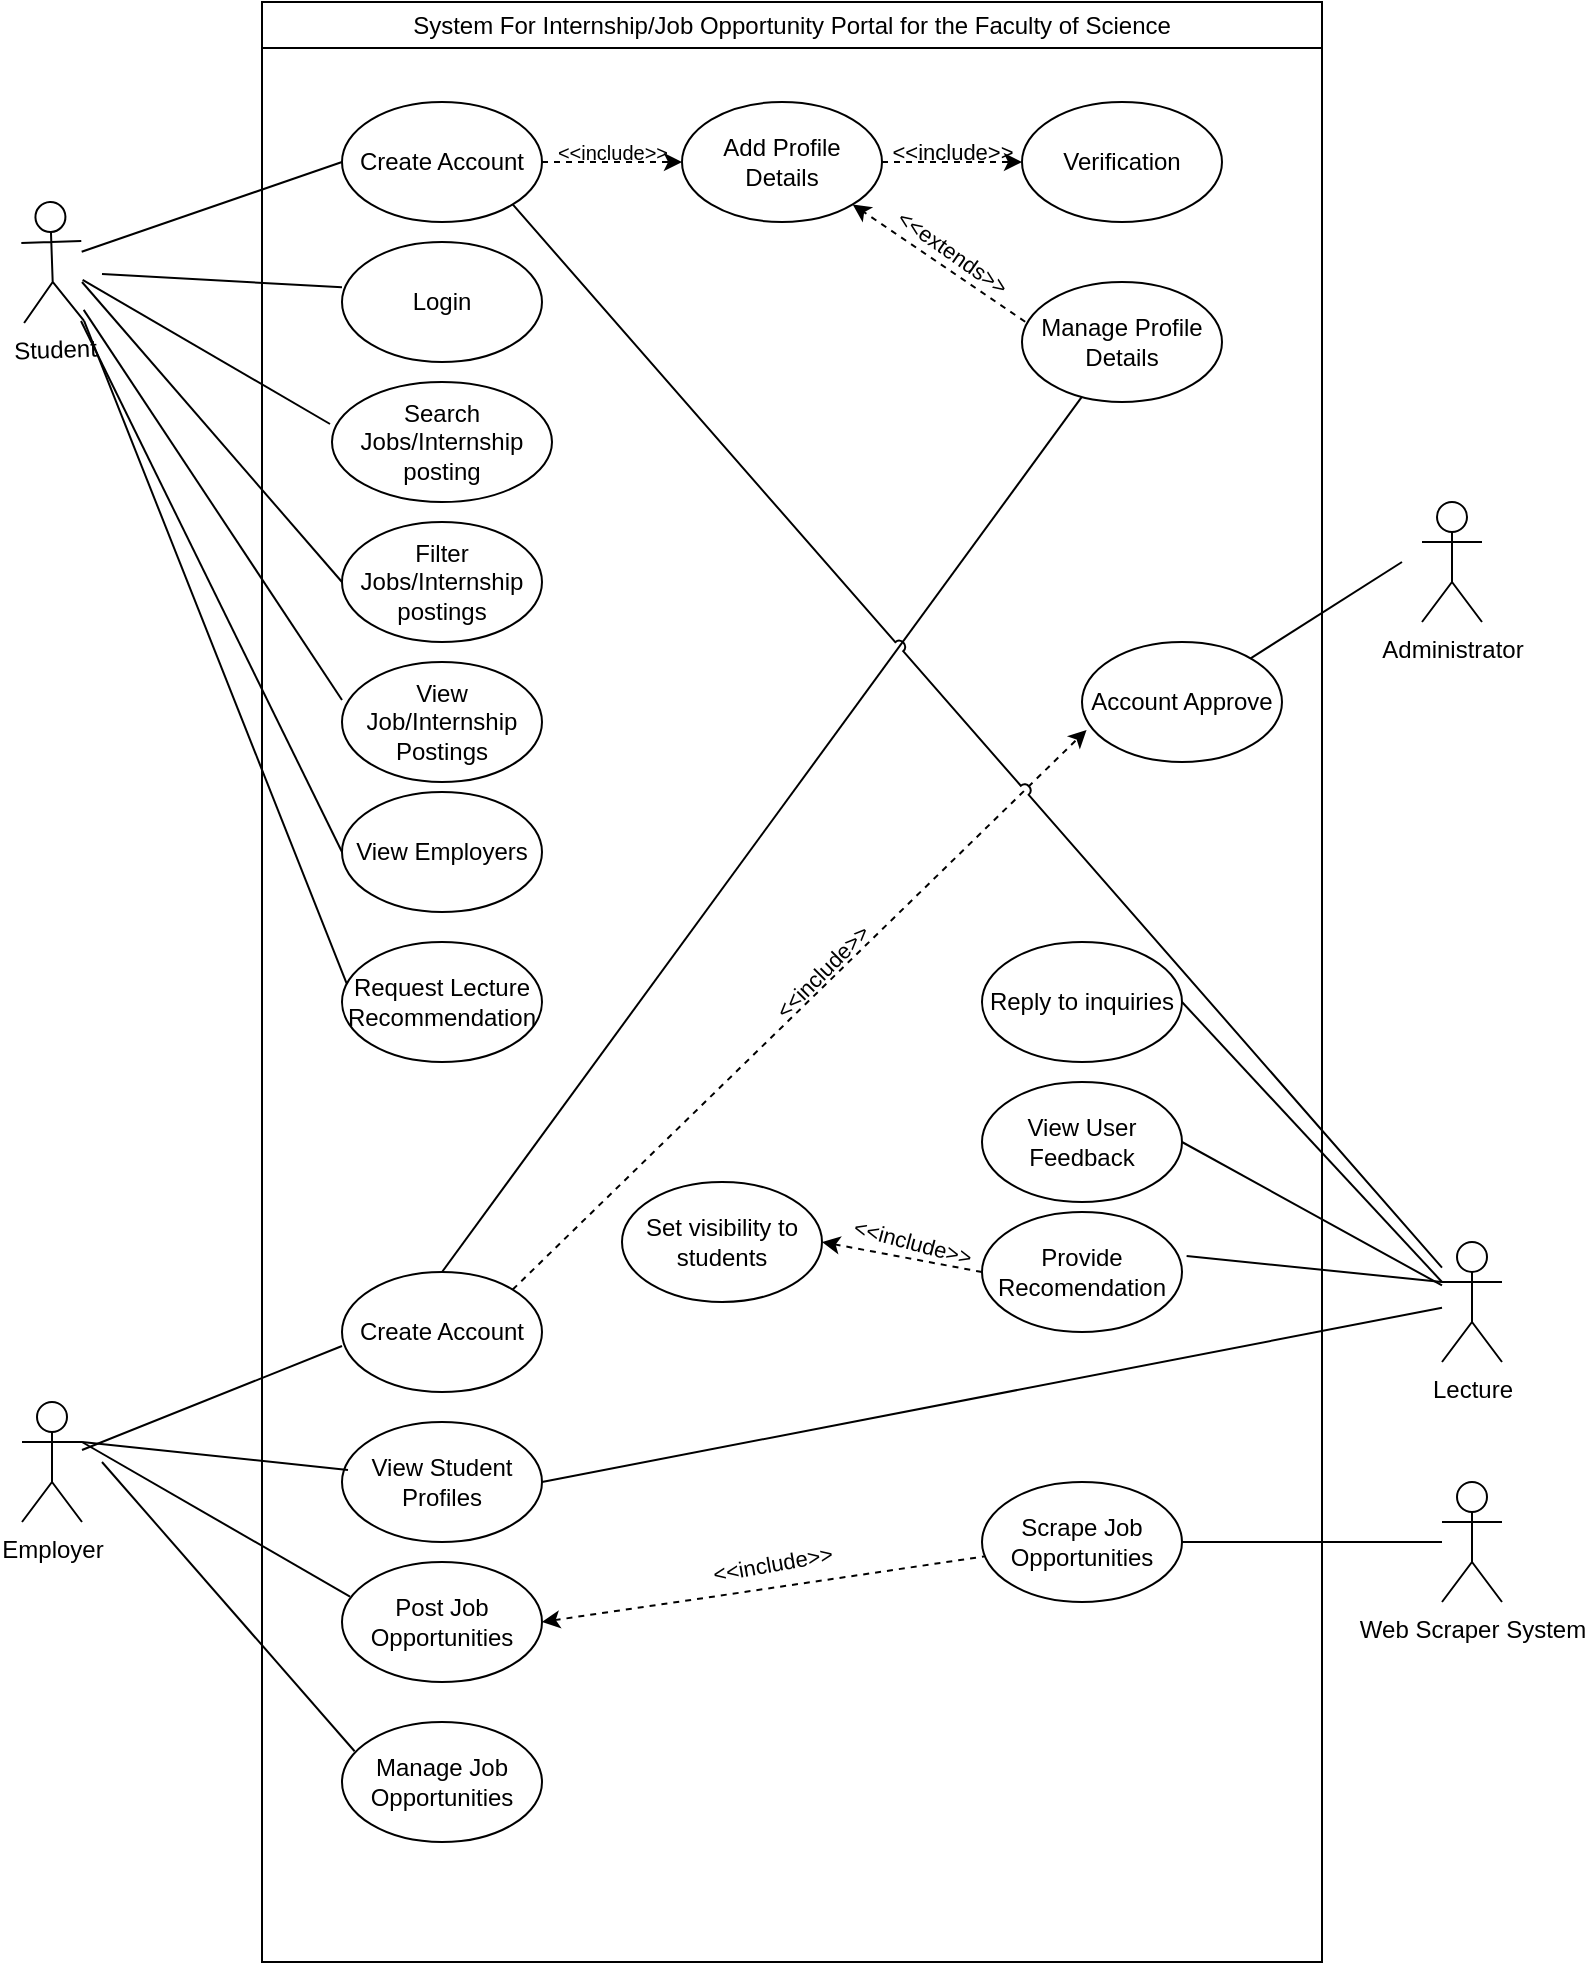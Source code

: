 <mxfile version="24.7.7">
  <diagram name="Page-1" id="mJqCjJkcsdnNDaewhTTc">
    <mxGraphModel dx="926" dy="448" grid="1" gridSize="10" guides="1" tooltips="1" connect="1" arrows="1" fold="1" page="1" pageScale="1" pageWidth="850" pageHeight="1100" math="0" shadow="0">
      <root>
        <mxCell id="0" />
        <mxCell id="1" parent="0" />
        <mxCell id="IS47KzOUH4WITXXJGDpX-1" value="System For&amp;nbsp;Internship/Job Opportunity Portal for the Faculty of Science" style="swimlane;whiteSpace=wrap;html=1;fontStyle=0" vertex="1" parent="1">
          <mxGeometry x="210" y="200" width="530" height="980" as="geometry" />
        </mxCell>
        <mxCell id="IS47KzOUH4WITXXJGDpX-2" value="Create Account" style="ellipse;whiteSpace=wrap;html=1;" vertex="1" parent="IS47KzOUH4WITXXJGDpX-1">
          <mxGeometry x="40" y="50" width="100" height="60" as="geometry" />
        </mxCell>
        <mxCell id="IS47KzOUH4WITXXJGDpX-3" value="Search Jobs/Internship posting" style="ellipse;whiteSpace=wrap;html=1;" vertex="1" parent="IS47KzOUH4WITXXJGDpX-1">
          <mxGeometry x="35" y="190" width="110" height="60" as="geometry" />
        </mxCell>
        <mxCell id="IS47KzOUH4WITXXJGDpX-4" value="Add Profile Details" style="ellipse;whiteSpace=wrap;html=1;" vertex="1" parent="IS47KzOUH4WITXXJGDpX-1">
          <mxGeometry x="210" y="50" width="100" height="60" as="geometry" />
        </mxCell>
        <mxCell id="IS47KzOUH4WITXXJGDpX-5" value="Filter Jobs/Internship postings" style="ellipse;whiteSpace=wrap;html=1;" vertex="1" parent="IS47KzOUH4WITXXJGDpX-1">
          <mxGeometry x="40" y="260" width="100" height="60" as="geometry" />
        </mxCell>
        <mxCell id="IS47KzOUH4WITXXJGDpX-6" value="View Job/Internship Postings" style="ellipse;whiteSpace=wrap;html=1;" vertex="1" parent="IS47KzOUH4WITXXJGDpX-1">
          <mxGeometry x="40" y="330" width="100" height="60" as="geometry" />
        </mxCell>
        <mxCell id="IS47KzOUH4WITXXJGDpX-7" value="Request Lecture Recommendation" style="ellipse;whiteSpace=wrap;html=1;" vertex="1" parent="IS47KzOUH4WITXXJGDpX-1">
          <mxGeometry x="40" y="470" width="100" height="60" as="geometry" />
        </mxCell>
        <mxCell id="IS47KzOUH4WITXXJGDpX-8" value="" style="endArrow=classic;dashed=1;html=1;rounded=0;exitX=1;exitY=0.5;exitDx=0;exitDy=0;strokeColor=default;startArrow=none;startFill=0;endFill=1;" edge="1" parent="IS47KzOUH4WITXXJGDpX-1" source="IS47KzOUH4WITXXJGDpX-2">
          <mxGeometry width="50" height="50" relative="1" as="geometry">
            <mxPoint x="140" y="80" as="sourcePoint" />
            <mxPoint x="210" y="80" as="targetPoint" />
          </mxGeometry>
        </mxCell>
        <mxCell id="IS47KzOUH4WITXXJGDpX-9" value="&amp;lt;&amp;lt;include&amp;gt;&amp;gt;" style="text;html=1;align=center;verticalAlign=middle;resizable=0;points=[];autosize=1;strokeColor=none;fillColor=none;fontSize=10;" vertex="1" parent="IS47KzOUH4WITXXJGDpX-1">
          <mxGeometry x="135" y="60" width="80" height="30" as="geometry" />
        </mxCell>
        <mxCell id="IS47KzOUH4WITXXJGDpX-10" value="" style="endArrow=classic;dashed=1;html=1;rounded=0;exitX=0;exitY=0.5;exitDx=0;exitDy=0;entryX=1;entryY=0.5;entryDx=0;entryDy=0;startArrow=none;startFill=0;endFill=1;" edge="1" parent="IS47KzOUH4WITXXJGDpX-1" source="IS47KzOUH4WITXXJGDpX-27" target="IS47KzOUH4WITXXJGDpX-20">
          <mxGeometry width="50" height="50" relative="1" as="geometry">
            <mxPoint x="176" y="253" as="sourcePoint" />
            <mxPoint x="410" y="740" as="targetPoint" />
          </mxGeometry>
        </mxCell>
        <mxCell id="IS47KzOUH4WITXXJGDpX-11" value="&amp;lt;&amp;lt;include&amp;gt;&amp;gt;" style="text;html=1;align=center;verticalAlign=middle;resizable=0;points=[];autosize=1;strokeColor=none;fillColor=none;rotation=0;fontSize=11;" vertex="1" parent="IS47KzOUH4WITXXJGDpX-1">
          <mxGeometry x="305" y="60" width="80" height="30" as="geometry" />
        </mxCell>
        <mxCell id="IS47KzOUH4WITXXJGDpX-12" value="" style="endArrow=classic;dashed=1;html=1;rounded=0;entryX=1;entryY=1;entryDx=0;entryDy=0;exitX=0.016;exitY=0.331;exitDx=0;exitDy=0;exitPerimeter=0;startArrow=none;startFill=0;endFill=1;" edge="1" parent="IS47KzOUH4WITXXJGDpX-1" source="IS47KzOUH4WITXXJGDpX-24" target="IS47KzOUH4WITXXJGDpX-4">
          <mxGeometry width="50" height="50" relative="1" as="geometry">
            <mxPoint x="204" y="291.98" as="sourcePoint" />
            <mxPoint x="450" y="450" as="targetPoint" />
          </mxGeometry>
        </mxCell>
        <mxCell id="IS47KzOUH4WITXXJGDpX-13" value="&amp;lt;&amp;lt;include&amp;gt;&amp;gt;" style="text;html=1;align=center;verticalAlign=middle;resizable=0;points=[];autosize=1;strokeColor=none;fillColor=none;rotation=15;fontSize=11;" vertex="1" parent="IS47KzOUH4WITXXJGDpX-1">
          <mxGeometry x="285" y="605" width="80" height="30" as="geometry" />
        </mxCell>
        <mxCell id="IS47KzOUH4WITXXJGDpX-14" value="&amp;lt;&amp;lt;include&amp;gt;&amp;gt;" style="text;html=1;align=center;verticalAlign=middle;resizable=0;points=[];autosize=1;strokeColor=none;fillColor=none;rotation=-45;fontSize=11;" vertex="1" parent="IS47KzOUH4WITXXJGDpX-1">
          <mxGeometry x="240" y="470" width="80" height="30" as="geometry" />
        </mxCell>
        <mxCell id="IS47KzOUH4WITXXJGDpX-53" style="rounded=0;orthogonalLoop=1;jettySize=auto;html=1;exitX=0.5;exitY=0;exitDx=0;exitDy=0;endArrow=none;endFill=0;" edge="1" parent="IS47KzOUH4WITXXJGDpX-1" source="IS47KzOUH4WITXXJGDpX-15" target="IS47KzOUH4WITXXJGDpX-24">
          <mxGeometry relative="1" as="geometry" />
        </mxCell>
        <mxCell id="IS47KzOUH4WITXXJGDpX-15" value="Create Account" style="ellipse;whiteSpace=wrap;html=1;" vertex="1" parent="IS47KzOUH4WITXXJGDpX-1">
          <mxGeometry x="40" y="635" width="100" height="60" as="geometry" />
        </mxCell>
        <mxCell id="IS47KzOUH4WITXXJGDpX-16" value="View Student Profiles" style="ellipse;whiteSpace=wrap;html=1;" vertex="1" parent="IS47KzOUH4WITXXJGDpX-1">
          <mxGeometry x="40" y="710" width="100" height="60" as="geometry" />
        </mxCell>
        <mxCell id="IS47KzOUH4WITXXJGDpX-17" value="Post Job Opportunities" style="ellipse;whiteSpace=wrap;html=1;" vertex="1" parent="IS47KzOUH4WITXXJGDpX-1">
          <mxGeometry x="40" y="780" width="100" height="60" as="geometry" />
        </mxCell>
        <mxCell id="IS47KzOUH4WITXXJGDpX-19" value="" style="endArrow=classic;dashed=1;html=1;rounded=0;exitX=1;exitY=0;exitDx=0;exitDy=0;entryX=0.023;entryY=0.733;entryDx=0;entryDy=0;entryPerimeter=0;startArrow=none;startFill=0;jumpStyle=gap;endFill=1;" edge="1" parent="IS47KzOUH4WITXXJGDpX-1" source="IS47KzOUH4WITXXJGDpX-15" target="IS47KzOUH4WITXXJGDpX-29">
          <mxGeometry width="50" height="50" relative="1" as="geometry">
            <mxPoint x="166" y="193" as="sourcePoint" />
            <mxPoint x="213" y="308" as="targetPoint" />
          </mxGeometry>
        </mxCell>
        <mxCell id="IS47KzOUH4WITXXJGDpX-20" value="Set visibility to students" style="ellipse;whiteSpace=wrap;html=1;" vertex="1" parent="IS47KzOUH4WITXXJGDpX-1">
          <mxGeometry x="180" y="590" width="100" height="60" as="geometry" />
        </mxCell>
        <mxCell id="IS47KzOUH4WITXXJGDpX-21" value="Login" style="ellipse;whiteSpace=wrap;html=1;" vertex="1" parent="IS47KzOUH4WITXXJGDpX-1">
          <mxGeometry x="40" y="120" width="100" height="60" as="geometry" />
        </mxCell>
        <mxCell id="IS47KzOUH4WITXXJGDpX-22" value="Verification" style="ellipse;whiteSpace=wrap;html=1;" vertex="1" parent="IS47KzOUH4WITXXJGDpX-1">
          <mxGeometry x="380" y="50" width="100" height="60" as="geometry" />
        </mxCell>
        <mxCell id="IS47KzOUH4WITXXJGDpX-23" value="" style="endArrow=classic;dashed=1;html=1;rounded=0;exitX=1;exitY=0.5;exitDx=0;exitDy=0;entryX=0;entryY=0.5;entryDx=0;entryDy=0;startArrow=none;startFill=0;endFill=1;" edge="1" parent="IS47KzOUH4WITXXJGDpX-1" source="IS47KzOUH4WITXXJGDpX-4" target="IS47KzOUH4WITXXJGDpX-22">
          <mxGeometry width="50" height="50" relative="1" as="geometry">
            <mxPoint x="146" y="233" as="sourcePoint" />
            <mxPoint x="224.485" y="268.883" as="targetPoint" />
            <Array as="points">
              <mxPoint x="350" y="80" />
            </Array>
          </mxGeometry>
        </mxCell>
        <mxCell id="IS47KzOUH4WITXXJGDpX-24" value="Manage Profile Details" style="ellipse;whiteSpace=wrap;html=1;" vertex="1" parent="IS47KzOUH4WITXXJGDpX-1">
          <mxGeometry x="380" y="140" width="100" height="60" as="geometry" />
        </mxCell>
        <mxCell id="IS47KzOUH4WITXXJGDpX-25" value="&amp;lt;&amp;lt;extends&amp;gt;&amp;gt;" style="text;html=1;align=center;verticalAlign=middle;resizable=0;points=[];autosize=1;strokeColor=none;fillColor=none;rotation=35;fontSize=11;" vertex="1" parent="IS47KzOUH4WITXXJGDpX-1">
          <mxGeometry x="300" y="110" width="90" height="30" as="geometry" />
        </mxCell>
        <mxCell id="IS47KzOUH4WITXXJGDpX-27" value="Provide Recomendation" style="ellipse;whiteSpace=wrap;html=1;" vertex="1" parent="IS47KzOUH4WITXXJGDpX-1">
          <mxGeometry x="360" y="605" width="100" height="60" as="geometry" />
        </mxCell>
        <mxCell id="IS47KzOUH4WITXXJGDpX-28" value="Manage Job Opportunities" style="ellipse;whiteSpace=wrap;html=1;" vertex="1" parent="IS47KzOUH4WITXXJGDpX-1">
          <mxGeometry x="40" y="860" width="100" height="60" as="geometry" />
        </mxCell>
        <mxCell id="IS47KzOUH4WITXXJGDpX-29" value="Account Approve" style="ellipse;whiteSpace=wrap;html=1;" vertex="1" parent="IS47KzOUH4WITXXJGDpX-1">
          <mxGeometry x="410" y="320" width="100" height="60" as="geometry" />
        </mxCell>
        <mxCell id="IS47KzOUH4WITXXJGDpX-30" value="Scrape Job Opportunities" style="ellipse;whiteSpace=wrap;html=1;" vertex="1" parent="IS47KzOUH4WITXXJGDpX-1">
          <mxGeometry x="360" y="740" width="100" height="60" as="geometry" />
        </mxCell>
        <mxCell id="IS47KzOUH4WITXXJGDpX-51" value="View Employers" style="ellipse;whiteSpace=wrap;html=1;" vertex="1" parent="IS47KzOUH4WITXXJGDpX-1">
          <mxGeometry x="40" y="395" width="100" height="60" as="geometry" />
        </mxCell>
        <mxCell id="IS47KzOUH4WITXXJGDpX-55" value="View User Feedback" style="ellipse;whiteSpace=wrap;html=1;" vertex="1" parent="IS47KzOUH4WITXXJGDpX-1">
          <mxGeometry x="360" y="540" width="100" height="60" as="geometry" />
        </mxCell>
        <mxCell id="IS47KzOUH4WITXXJGDpX-61" value="" style="endArrow=none;dashed=1;html=1;rounded=0;exitX=1;exitY=0.5;exitDx=0;exitDy=0;startArrow=classic;startFill=1;jumpStyle=gap;endFill=0;" edge="1" parent="IS47KzOUH4WITXXJGDpX-1" source="IS47KzOUH4WITXXJGDpX-17" target="IS47KzOUH4WITXXJGDpX-30">
          <mxGeometry width="50" height="50" relative="1" as="geometry">
            <mxPoint x="135" y="654" as="sourcePoint" />
            <mxPoint x="422" y="374" as="targetPoint" />
          </mxGeometry>
        </mxCell>
        <mxCell id="IS47KzOUH4WITXXJGDpX-60" value="&amp;lt;&amp;lt;include&amp;gt;&amp;gt;" style="text;html=1;align=center;verticalAlign=middle;resizable=0;points=[];autosize=1;strokeColor=none;fillColor=none;rotation=-10;fontSize=11;" vertex="1" parent="IS47KzOUH4WITXXJGDpX-1">
          <mxGeometry x="215" y="766" width="80" height="30" as="geometry" />
        </mxCell>
        <mxCell id="IS47KzOUH4WITXXJGDpX-65" value="Reply to inquiries" style="ellipse;whiteSpace=wrap;html=1;" vertex="1" parent="IS47KzOUH4WITXXJGDpX-1">
          <mxGeometry x="360" y="470" width="100" height="60" as="geometry" />
        </mxCell>
        <mxCell id="IS47KzOUH4WITXXJGDpX-31" value="Student" style="shape=umlActor;verticalLabelPosition=bottom;verticalAlign=top;html=1;outlineConnect=0;rotation=-2;" vertex="1" parent="1">
          <mxGeometry x="90" y="300" width="30" height="60" as="geometry" />
        </mxCell>
        <mxCell id="IS47KzOUH4WITXXJGDpX-32" value="Employer" style="shape=umlActor;verticalLabelPosition=bottom;verticalAlign=top;html=1;outlineConnect=0;" vertex="1" parent="1">
          <mxGeometry x="90" y="900" width="30" height="60" as="geometry" />
        </mxCell>
        <mxCell id="IS47KzOUH4WITXXJGDpX-33" value="" style="endArrow=none;html=1;rounded=0;entryX=0;entryY=0.5;entryDx=0;entryDy=0;endFill=0;" edge="1" parent="1" source="IS47KzOUH4WITXXJGDpX-31" target="IS47KzOUH4WITXXJGDpX-2">
          <mxGeometry width="50" height="50" relative="1" as="geometry">
            <mxPoint x="400" y="280" as="sourcePoint" />
            <mxPoint x="420" y="240" as="targetPoint" />
            <Array as="points" />
          </mxGeometry>
        </mxCell>
        <mxCell id="IS47KzOUH4WITXXJGDpX-34" value="" style="endArrow=none;html=1;rounded=0;entryX=-0.009;entryY=0.35;entryDx=0;entryDy=0;entryPerimeter=0;endFill=0;" edge="1" parent="1" source="IS47KzOUH4WITXXJGDpX-31" target="IS47KzOUH4WITXXJGDpX-3">
          <mxGeometry width="50" height="50" relative="1" as="geometry">
            <mxPoint x="130" y="333" as="sourcePoint" />
            <mxPoint x="280" y="370" as="targetPoint" />
            <Array as="points" />
          </mxGeometry>
        </mxCell>
        <mxCell id="IS47KzOUH4WITXXJGDpX-35" value="" style="endArrow=none;html=1;rounded=0;entryX=0;entryY=0.5;entryDx=0;entryDy=0;endFill=0;" edge="1" parent="1" target="IS47KzOUH4WITXXJGDpX-5">
          <mxGeometry width="50" height="50" relative="1" as="geometry">
            <mxPoint x="120" y="340" as="sourcePoint" />
            <mxPoint x="270" y="440" as="targetPoint" />
            <Array as="points" />
          </mxGeometry>
        </mxCell>
        <mxCell id="IS47KzOUH4WITXXJGDpX-36" value="" style="endArrow=none;html=1;rounded=0;entryX=0;entryY=0.317;entryDx=0;entryDy=0;entryPerimeter=0;endFill=0;" edge="1" parent="1" source="IS47KzOUH4WITXXJGDpX-31" target="IS47KzOUH4WITXXJGDpX-6">
          <mxGeometry width="50" height="50" relative="1" as="geometry">
            <mxPoint x="140" y="353" as="sourcePoint" />
            <mxPoint x="300" y="390" as="targetPoint" />
            <Array as="points" />
          </mxGeometry>
        </mxCell>
        <mxCell id="IS47KzOUH4WITXXJGDpX-37" value="" style="endArrow=none;html=1;rounded=0;exitX=1;exitY=1;exitDx=0;exitDy=0;exitPerimeter=0;endFill=0;entryX=0.023;entryY=0.344;entryDx=0;entryDy=0;entryPerimeter=0;" edge="1" parent="1" source="IS47KzOUH4WITXXJGDpX-31" target="IS47KzOUH4WITXXJGDpX-7">
          <mxGeometry width="50" height="50" relative="1" as="geometry">
            <mxPoint x="150" y="363" as="sourcePoint" />
            <mxPoint x="260" y="690" as="targetPoint" />
            <Array as="points" />
          </mxGeometry>
        </mxCell>
        <mxCell id="IS47KzOUH4WITXXJGDpX-38" value="" style="endArrow=none;html=1;rounded=0;entryX=0;entryY=0.617;entryDx=0;entryDy=0;entryPerimeter=0;endFill=0;startArrow=none;startFill=0;" edge="1" parent="1" source="IS47KzOUH4WITXXJGDpX-32" target="IS47KzOUH4WITXXJGDpX-15">
          <mxGeometry width="50" height="50" relative="1" as="geometry">
            <mxPoint x="110" y="740" as="sourcePoint" />
            <mxPoint x="289" y="649" as="targetPoint" />
            <Array as="points" />
          </mxGeometry>
        </mxCell>
        <mxCell id="IS47KzOUH4WITXXJGDpX-40" value="" style="endArrow=none;html=1;rounded=0;entryX=0.03;entryY=0.4;entryDx=0;entryDy=0;entryPerimeter=0;exitX=1;exitY=0.333;exitDx=0;exitDy=0;exitPerimeter=0;endFill=0;startArrow=none;startFill=0;" edge="1" parent="1" source="IS47KzOUH4WITXXJGDpX-32" target="IS47KzOUH4WITXXJGDpX-16">
          <mxGeometry width="50" height="50" relative="1" as="geometry">
            <mxPoint x="140" y="940" as="sourcePoint" />
            <mxPoint x="300" y="837" as="targetPoint" />
            <Array as="points" />
          </mxGeometry>
        </mxCell>
        <mxCell id="IS47KzOUH4WITXXJGDpX-41" value="" style="endArrow=none;html=1;rounded=0;entryX=0.04;entryY=0.288;entryDx=0;entryDy=0;entryPerimeter=0;endFill=0;startArrow=none;startFill=0;" edge="1" parent="1" target="IS47KzOUH4WITXXJGDpX-17">
          <mxGeometry width="50" height="50" relative="1" as="geometry">
            <mxPoint x="120" y="920" as="sourcePoint" />
            <mxPoint x="310" y="847" as="targetPoint" />
            <Array as="points" />
          </mxGeometry>
        </mxCell>
        <mxCell id="IS47KzOUH4WITXXJGDpX-42" value="Lecture" style="shape=umlActor;verticalLabelPosition=bottom;verticalAlign=top;html=1;outlineConnect=0;" vertex="1" parent="1">
          <mxGeometry x="800" y="820" width="30" height="60" as="geometry" />
        </mxCell>
        <mxCell id="IS47KzOUH4WITXXJGDpX-43" value="" style="endArrow=none;html=1;rounded=0;entryX=1;entryY=1;entryDx=0;entryDy=0;jumpStyle=arc;endFill=0;" edge="1" parent="1" source="IS47KzOUH4WITXXJGDpX-42" target="IS47KzOUH4WITXXJGDpX-2">
          <mxGeometry width="50" height="50" relative="1" as="geometry">
            <mxPoint x="130" y="930" as="sourcePoint" />
            <mxPoint x="690" y="620" as="targetPoint" />
            <Array as="points" />
          </mxGeometry>
        </mxCell>
        <mxCell id="IS47KzOUH4WITXXJGDpX-44" value="" style="endArrow=none;html=1;rounded=0;entryX=0;entryY=0.378;entryDx=0;entryDy=0;entryPerimeter=0;endFill=0;" edge="1" parent="1" target="IS47KzOUH4WITXXJGDpX-21">
          <mxGeometry width="50" height="50" relative="1" as="geometry">
            <mxPoint x="130" y="336" as="sourcePoint" />
            <mxPoint x="276" y="301" as="targetPoint" />
            <Array as="points" />
          </mxGeometry>
        </mxCell>
        <mxCell id="IS47KzOUH4WITXXJGDpX-45" value="" style="endArrow=none;html=1;rounded=0;entryX=1;entryY=0.5;entryDx=0;entryDy=0;endFill=0;startArrow=none;startFill=0;" edge="1" parent="1" source="IS47KzOUH4WITXXJGDpX-42" target="IS47KzOUH4WITXXJGDpX-16">
          <mxGeometry width="50" height="50" relative="1" as="geometry">
            <mxPoint x="830" y="931" as="sourcePoint" />
            <mxPoint x="470" y="830" as="targetPoint" />
            <Array as="points" />
          </mxGeometry>
        </mxCell>
        <mxCell id="IS47KzOUH4WITXXJGDpX-46" value="" style="endArrow=none;html=1;rounded=0;entryX=0.063;entryY=0.244;entryDx=0;entryDy=0;entryPerimeter=0;endFill=0;startArrow=none;startFill=0;" edge="1" parent="1" target="IS47KzOUH4WITXXJGDpX-28">
          <mxGeometry width="50" height="50" relative="1" as="geometry">
            <mxPoint x="130" y="930" as="sourcePoint" />
            <mxPoint x="284" y="1000" as="targetPoint" />
            <Array as="points" />
          </mxGeometry>
        </mxCell>
        <mxCell id="IS47KzOUH4WITXXJGDpX-47" value="Administrator" style="shape=umlActor;verticalLabelPosition=bottom;verticalAlign=top;html=1;outlineConnect=0;" vertex="1" parent="1">
          <mxGeometry x="790" y="450" width="30" height="60" as="geometry" />
        </mxCell>
        <mxCell id="IS47KzOUH4WITXXJGDpX-49" value="" style="endArrow=none;html=1;rounded=0;entryX=1;entryY=0.5;entryDx=0;entryDy=0;endFill=0;startArrow=none;startFill=0;" edge="1" parent="1" source="IS47KzOUH4WITXXJGDpX-54" target="IS47KzOUH4WITXXJGDpX-30">
          <mxGeometry width="50" height="50" relative="1" as="geometry">
            <mxPoint x="770" y="1070" as="sourcePoint" />
            <mxPoint x="380" y="950" as="targetPoint" />
            <Array as="points" />
          </mxGeometry>
        </mxCell>
        <mxCell id="IS47KzOUH4WITXXJGDpX-50" value="" style="endArrow=none;html=1;rounded=0;endFill=0;" edge="1" parent="1" target="IS47KzOUH4WITXXJGDpX-29">
          <mxGeometry width="50" height="50" relative="1" as="geometry">
            <mxPoint x="780" y="480" as="sourcePoint" />
            <mxPoint x="366" y="311" as="targetPoint" />
            <Array as="points" />
          </mxGeometry>
        </mxCell>
        <mxCell id="IS47KzOUH4WITXXJGDpX-26" value="" style="endArrow=none;html=1;rounded=0;entryX=1.023;entryY=0.367;entryDx=0;entryDy=0;entryPerimeter=0;exitX=0;exitY=0.333;exitDx=0;exitDy=0;exitPerimeter=0;endFill=0;startArrow=none;startFill=0;" edge="1" parent="1" target="IS47KzOUH4WITXXJGDpX-27" source="IS47KzOUH4WITXXJGDpX-42">
          <mxGeometry width="50" height="50" relative="1" as="geometry">
            <mxPoint x="770" y="840" as="sourcePoint" />
            <mxPoint x="835" y="1371" as="targetPoint" />
            <Array as="points" />
          </mxGeometry>
        </mxCell>
        <mxCell id="IS47KzOUH4WITXXJGDpX-52" style="rounded=0;orthogonalLoop=1;jettySize=auto;html=1;exitX=0;exitY=0.5;exitDx=0;exitDy=0;startArrow=none;startFill=0;endArrow=none;endFill=0;" edge="1" parent="1" source="IS47KzOUH4WITXXJGDpX-51" target="IS47KzOUH4WITXXJGDpX-31">
          <mxGeometry relative="1" as="geometry" />
        </mxCell>
        <mxCell id="IS47KzOUH4WITXXJGDpX-54" value="Web Scraper System" style="shape=umlActor;verticalLabelPosition=bottom;verticalAlign=top;html=1;outlineConnect=0;" vertex="1" parent="1">
          <mxGeometry x="800" y="940" width="30" height="60" as="geometry" />
        </mxCell>
        <mxCell id="IS47KzOUH4WITXXJGDpX-56" style="rounded=0;orthogonalLoop=1;jettySize=auto;html=1;exitX=1;exitY=0.5;exitDx=0;exitDy=0;endArrow=none;endFill=0;" edge="1" parent="1" source="IS47KzOUH4WITXXJGDpX-55" target="IS47KzOUH4WITXXJGDpX-42">
          <mxGeometry relative="1" as="geometry" />
        </mxCell>
        <mxCell id="IS47KzOUH4WITXXJGDpX-66" style="rounded=0;orthogonalLoop=1;jettySize=auto;html=1;exitX=1;exitY=0.5;exitDx=0;exitDy=0;entryX=0;entryY=0.333;entryDx=0;entryDy=0;entryPerimeter=0;endArrow=none;endFill=0;" edge="1" parent="1" source="IS47KzOUH4WITXXJGDpX-65" target="IS47KzOUH4WITXXJGDpX-42">
          <mxGeometry relative="1" as="geometry" />
        </mxCell>
      </root>
    </mxGraphModel>
  </diagram>
</mxfile>
